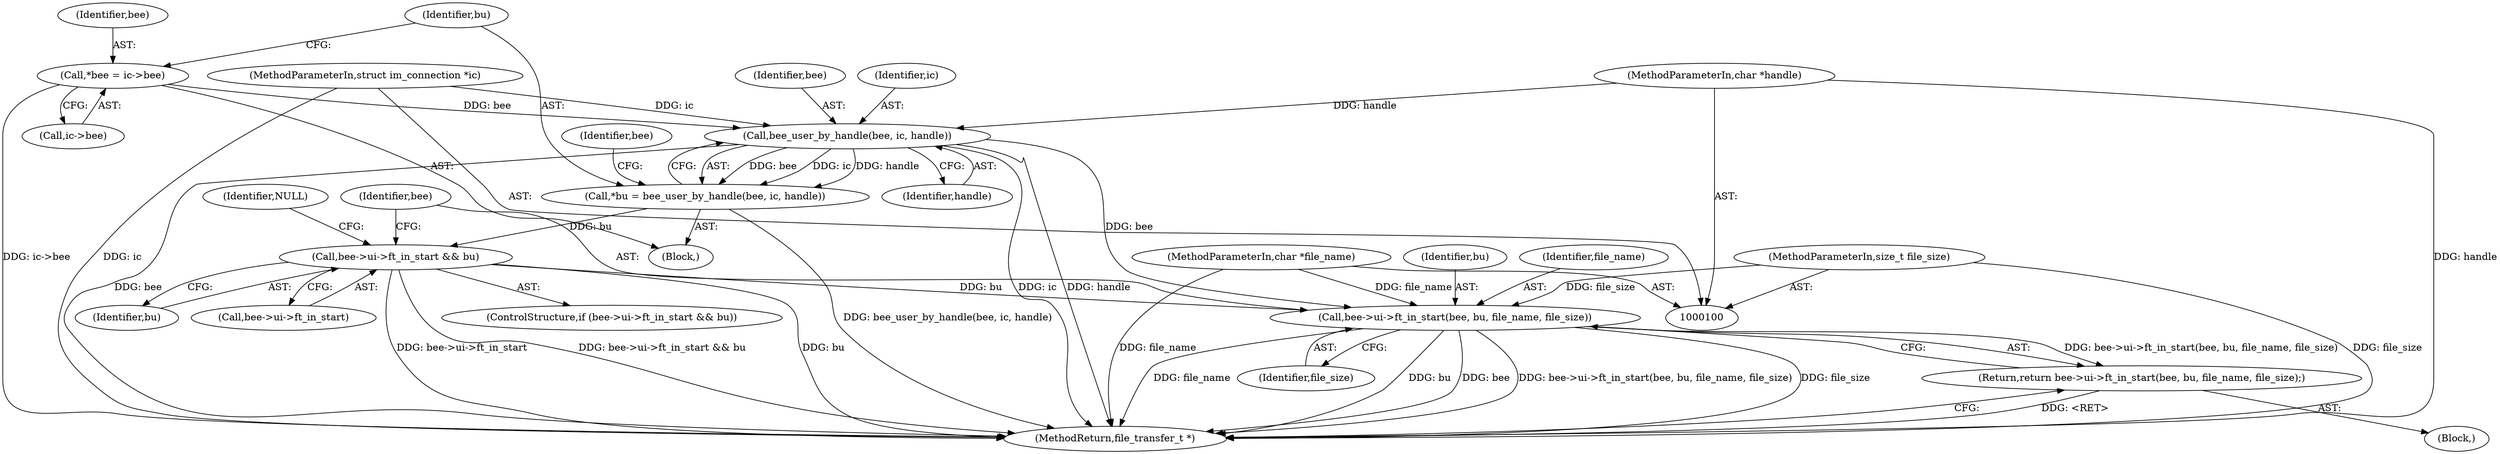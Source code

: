 digraph "0_bitlbee_701ab8129ba9ea64f569daedca9a8603abad740f@pointer" {
"1000129" [label="(Call,bee->ui->ft_in_start(bee, bu, file_name, file_size))"];
"1000115" [label="(Call,bee_user_by_handle(bee, ic, handle))"];
"1000107" [label="(Call,*bee = ic->bee)"];
"1000101" [label="(MethodParameterIn,struct im_connection *ic)"];
"1000102" [label="(MethodParameterIn,char *handle)"];
"1000120" [label="(Call,bee->ui->ft_in_start && bu)"];
"1000113" [label="(Call,*bu = bee_user_by_handle(bee, ic, handle))"];
"1000103" [label="(MethodParameterIn,char *file_name)"];
"1000104" [label="(MethodParameterIn,size_t file_size)"];
"1000128" [label="(Return,return bee->ui->ft_in_start(bee, bu, file_name, file_size);)"];
"1000129" [label="(Call,bee->ui->ft_in_start(bee, bu, file_name, file_size))"];
"1000105" [label="(Block,)"];
"1000104" [label="(MethodParameterIn,size_t file_size)"];
"1000115" [label="(Call,bee_user_by_handle(bee, ic, handle))"];
"1000131" [label="(Identifier,bu)"];
"1000108" [label="(Identifier,bee)"];
"1000116" [label="(Identifier,bee)"];
"1000128" [label="(Return,return bee->ui->ft_in_start(bee, bu, file_name, file_size);)"];
"1000119" [label="(ControlStructure,if (bee->ui->ft_in_start && bu))"];
"1000133" [label="(Identifier,file_size)"];
"1000126" [label="(Identifier,bu)"];
"1000123" [label="(Identifier,bee)"];
"1000117" [label="(Identifier,ic)"];
"1000121" [label="(Call,bee->ui->ft_in_start)"];
"1000137" [label="(Identifier,NULL)"];
"1000120" [label="(Call,bee->ui->ft_in_start && bu)"];
"1000101" [label="(MethodParameterIn,struct im_connection *ic)"];
"1000138" [label="(MethodReturn,file_transfer_t *)"];
"1000102" [label="(MethodParameterIn,char *handle)"];
"1000103" [label="(MethodParameterIn,char *file_name)"];
"1000114" [label="(Identifier,bu)"];
"1000109" [label="(Call,ic->bee)"];
"1000107" [label="(Call,*bee = ic->bee)"];
"1000118" [label="(Identifier,handle)"];
"1000127" [label="(Block,)"];
"1000113" [label="(Call,*bu = bee_user_by_handle(bee, ic, handle))"];
"1000130" [label="(Identifier,bee)"];
"1000132" [label="(Identifier,file_name)"];
"1000129" -> "1000128"  [label="AST: "];
"1000129" -> "1000133"  [label="CFG: "];
"1000130" -> "1000129"  [label="AST: "];
"1000131" -> "1000129"  [label="AST: "];
"1000132" -> "1000129"  [label="AST: "];
"1000133" -> "1000129"  [label="AST: "];
"1000128" -> "1000129"  [label="CFG: "];
"1000129" -> "1000138"  [label="DDG: file_name"];
"1000129" -> "1000138"  [label="DDG: bu"];
"1000129" -> "1000138"  [label="DDG: bee"];
"1000129" -> "1000138"  [label="DDG: bee->ui->ft_in_start(bee, bu, file_name, file_size)"];
"1000129" -> "1000138"  [label="DDG: file_size"];
"1000129" -> "1000128"  [label="DDG: bee->ui->ft_in_start(bee, bu, file_name, file_size)"];
"1000115" -> "1000129"  [label="DDG: bee"];
"1000120" -> "1000129"  [label="DDG: bu"];
"1000103" -> "1000129"  [label="DDG: file_name"];
"1000104" -> "1000129"  [label="DDG: file_size"];
"1000115" -> "1000113"  [label="AST: "];
"1000115" -> "1000118"  [label="CFG: "];
"1000116" -> "1000115"  [label="AST: "];
"1000117" -> "1000115"  [label="AST: "];
"1000118" -> "1000115"  [label="AST: "];
"1000113" -> "1000115"  [label="CFG: "];
"1000115" -> "1000138"  [label="DDG: ic"];
"1000115" -> "1000138"  [label="DDG: handle"];
"1000115" -> "1000138"  [label="DDG: bee"];
"1000115" -> "1000113"  [label="DDG: bee"];
"1000115" -> "1000113"  [label="DDG: ic"];
"1000115" -> "1000113"  [label="DDG: handle"];
"1000107" -> "1000115"  [label="DDG: bee"];
"1000101" -> "1000115"  [label="DDG: ic"];
"1000102" -> "1000115"  [label="DDG: handle"];
"1000107" -> "1000105"  [label="AST: "];
"1000107" -> "1000109"  [label="CFG: "];
"1000108" -> "1000107"  [label="AST: "];
"1000109" -> "1000107"  [label="AST: "];
"1000114" -> "1000107"  [label="CFG: "];
"1000107" -> "1000138"  [label="DDG: ic->bee"];
"1000101" -> "1000100"  [label="AST: "];
"1000101" -> "1000138"  [label="DDG: ic"];
"1000102" -> "1000100"  [label="AST: "];
"1000102" -> "1000138"  [label="DDG: handle"];
"1000120" -> "1000119"  [label="AST: "];
"1000120" -> "1000121"  [label="CFG: "];
"1000120" -> "1000126"  [label="CFG: "];
"1000121" -> "1000120"  [label="AST: "];
"1000126" -> "1000120"  [label="AST: "];
"1000130" -> "1000120"  [label="CFG: "];
"1000137" -> "1000120"  [label="CFG: "];
"1000120" -> "1000138"  [label="DDG: bu"];
"1000120" -> "1000138"  [label="DDG: bee->ui->ft_in_start"];
"1000120" -> "1000138"  [label="DDG: bee->ui->ft_in_start && bu"];
"1000113" -> "1000120"  [label="DDG: bu"];
"1000113" -> "1000105"  [label="AST: "];
"1000114" -> "1000113"  [label="AST: "];
"1000123" -> "1000113"  [label="CFG: "];
"1000113" -> "1000138"  [label="DDG: bee_user_by_handle(bee, ic, handle)"];
"1000103" -> "1000100"  [label="AST: "];
"1000103" -> "1000138"  [label="DDG: file_name"];
"1000104" -> "1000100"  [label="AST: "];
"1000104" -> "1000138"  [label="DDG: file_size"];
"1000128" -> "1000127"  [label="AST: "];
"1000138" -> "1000128"  [label="CFG: "];
"1000128" -> "1000138"  [label="DDG: <RET>"];
}
